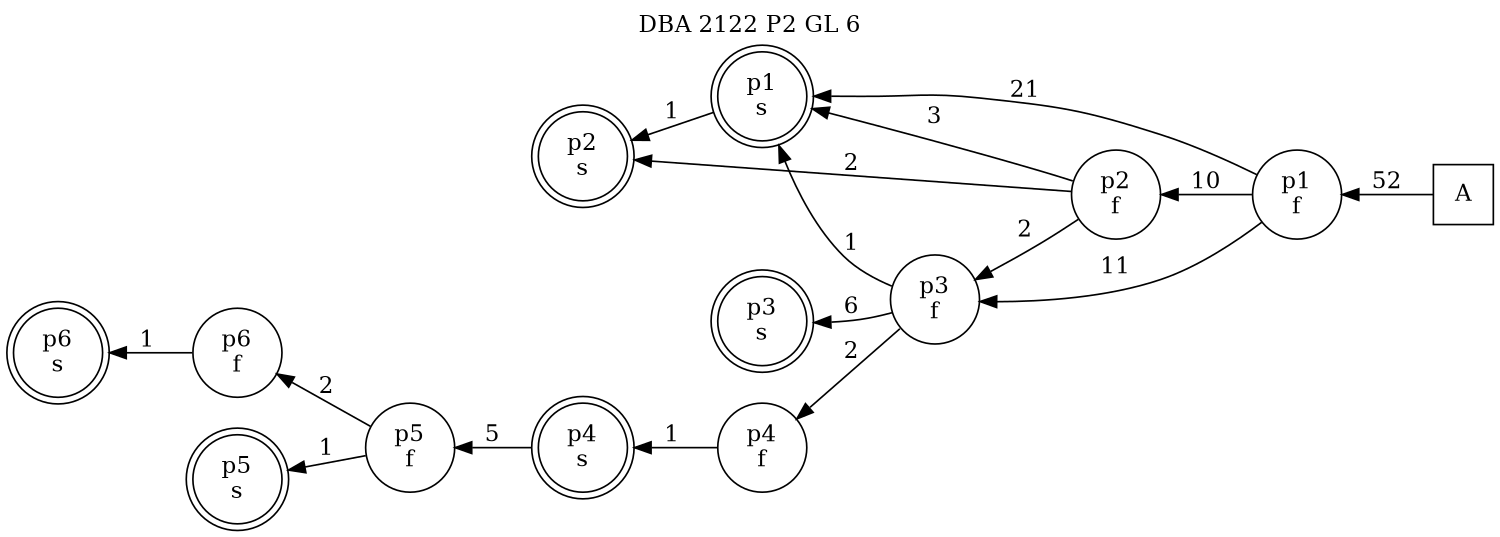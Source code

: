 digraph DBA_2122_P2_GL_6_GOOD {
labelloc="tl"
label= " DBA 2122 P2 GL 6 "
rankdir="RL";
graph [ size=" 10 , 10 !"]

"A" [shape="square" label="A"]
"p1_f" [shape="circle" label="p1
f"]
"p1_s" [shape="doublecircle" label="p1
s"]
"p2_f" [shape="circle" label="p2
f"]
"p2_s" [shape="doublecircle" label="p2
s"]
"p3_f" [shape="circle" label="p3
f"]
"p3_s" [shape="doublecircle" label="p3
s"]
"p4_f" [shape="circle" label="p4
f"]
"p4_s" [shape="doublecircle" label="p4
s"]
"p5_f" [shape="circle" label="p5
f"]
"p6_f" [shape="circle" label="p6
f"]
"p6_s" [shape="doublecircle" label="p6
s"]
"p5_s" [shape="doublecircle" label="p5
s"]
"A" -> "p1_f" [ label=52]
"p1_f" -> "p1_s" [ label=21]
"p1_f" -> "p2_f" [ label=10]
"p1_f" -> "p3_f" [ label=11]
"p1_s" -> "p2_s" [ label=1]
"p2_f" -> "p1_s" [ label=3]
"p2_f" -> "p2_s" [ label=2]
"p2_f" -> "p3_f" [ label=2]
"p3_f" -> "p1_s" [ label=1]
"p3_f" -> "p3_s" [ label=6]
"p3_f" -> "p4_f" [ label=2]
"p4_f" -> "p4_s" [ label=1]
"p4_s" -> "p5_f" [ label=5]
"p5_f" -> "p6_f" [ label=2]
"p5_f" -> "p5_s" [ label=1]
"p6_f" -> "p6_s" [ label=1]
}
